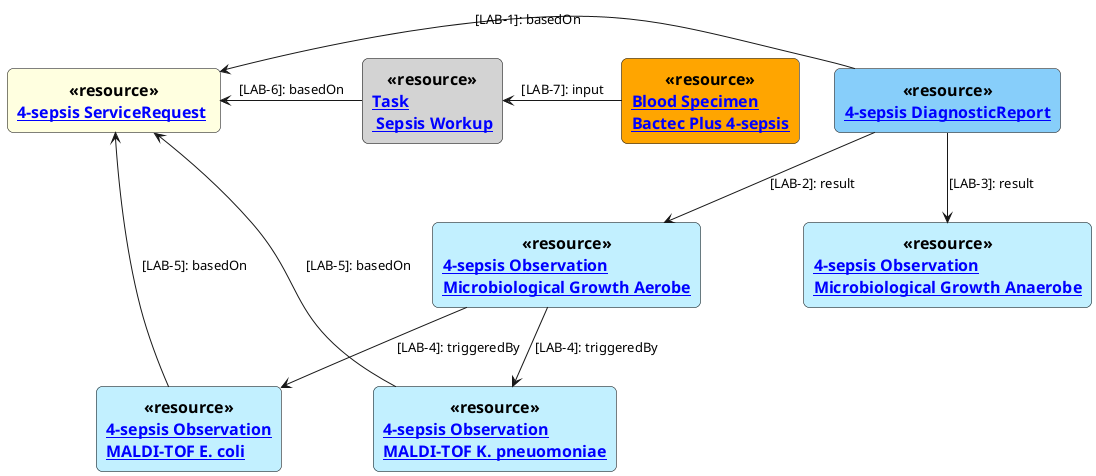 @startuml 4-sepsis-additional-testing
skinparam rectangle<<resource>> {
  roundCorner 12
  BackgroundColor Blue
  BorderColor Black
  ArrowColor Black
  FontName Arial
  FontSize 16
  FontStyle Bold
}

rectangle "[[ServiceRequest-4-sepsis-ServiceRequest.html 4-sepsis ServiceRequest]] " as SR <<$bProcess>><<resource>> #LightYellow
rectangle "[[DiagnosticReport-4-sepsis-DiagnosticReport.html 4-sepsis DiagnosticReport]]" as DR <<$bProcess>><<resource>> #LightSkyBlue
rectangle "[[Observation-observationMicrobiolGrowthAerobe.html 4-sepsis Observation\nMicrobiological Growth Aerobe]]" as OMA <<$bProcess>><<resource>> #APPLICATION
rectangle "[[Observation-observationMicrobiolGrowthAnaerobe.html 4-sepsis Observation\nMicrobiological Growth Anaerobe]]" as OMANA <<$bProcess>><<resource>> #APPLICATION
rectangle "[[Observation-observationMALDI-TOF-Ecoli.html 4-sepsis Observation\nMALDI-TOF E. coli]]" as OMTE <<$bProcess>><<resource>> #APPLICATION
rectangle "[[Observation-observationMALDI-TOF-Kpneu.html 4-sepsis Observation\nMALDI-TOF K. pneuomoniae]]" as OMTK <<$bProcess>><<resource>> #APPLICATION
rectangle "[[Task-SepsisWorkup.html Task\n Sepsis Workup]]" as T1 <<$bProcess>><<resource>> #LightGray
rectangle "[[Specimen-Blood-bactec-plus-4-sepsis.html Blood Specimen\nBactec Plus 4-sepsis]]" as BS <<$bProcess>><<resource>> #Orange

SR <-right- DR : [LAB-1]: basedOn
DR -down-> OMA : [LAB-2]: result
DR -down-> OMANA : [LAB-3]: result
OMA -down-> OMTE : [LAB-4]: triggeredBy
OMTE -up-> SR : [LAB-5]: basedOn
OMA -down-> OMTK : [LAB-4]: triggeredBy
OMTK -up-> SR : [LAB-5]: basedOn
SR <-right- T1 : [LAB-6]: basedOn
T1 <-right- BS : [LAB-7]: input

@enduml